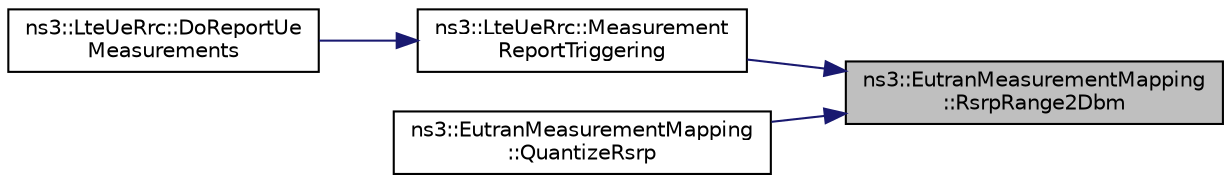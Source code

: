 digraph "ns3::EutranMeasurementMapping::RsrpRange2Dbm"
{
 // LATEX_PDF_SIZE
  edge [fontname="Helvetica",fontsize="10",labelfontname="Helvetica",labelfontsize="10"];
  node [fontname="Helvetica",fontsize="10",shape=record];
  rankdir="RL";
  Node1 [label="ns3::EutranMeasurementMapping\l::RsrpRange2Dbm",height=0.2,width=0.4,color="black", fillcolor="grey75", style="filled", fontcolor="black",tooltip="converts an RSRP range to dBm as per 3GPP TS 36.133 section 9.1.4 RSRP Measurement Report Mapping"];
  Node1 -> Node2 [dir="back",color="midnightblue",fontsize="10",style="solid",fontname="Helvetica"];
  Node2 [label="ns3::LteUeRrc::Measurement\lReportTriggering",height=0.2,width=0.4,color="black", fillcolor="white", style="filled",URL="$classns3_1_1_lte_ue_rrc.html#a992083d5b0928a7a88882bede99afd2b",tooltip="Evaluate the reporting criteria of a measurement identity and invoke some reporting actions based on ..."];
  Node2 -> Node3 [dir="back",color="midnightblue",fontsize="10",style="solid",fontname="Helvetica"];
  Node3 [label="ns3::LteUeRrc::DoReportUe\lMeasurements",height=0.2,width=0.4,color="black", fillcolor="white", style="filled",URL="$classns3_1_1_lte_ue_rrc.html#a95f2a735a6762703344d1d829d7df5db",tooltip="Report UE measurements function."];
  Node1 -> Node4 [dir="back",color="midnightblue",fontsize="10",style="solid",fontname="Helvetica"];
  Node4 [label="ns3::EutranMeasurementMapping\l::QuantizeRsrp",height=0.2,width=0.4,color="black", fillcolor="white", style="filled",URL="$classns3_1_1_eutran_measurement_mapping.html#a10d8750ed4f5b0f80feaa4caca6df6da",tooltip="Quantize an RSRP value according to the measurement mapping of TS 36.133."];
}

